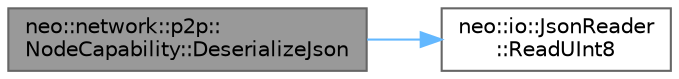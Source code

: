 digraph "neo::network::p2p::NodeCapability::DeserializeJson"
{
 // LATEX_PDF_SIZE
  bgcolor="transparent";
  edge [fontname=Helvetica,fontsize=10,labelfontname=Helvetica,labelfontsize=10];
  node [fontname=Helvetica,fontsize=10,shape=box,height=0.2,width=0.4];
  rankdir="LR";
  Node1 [id="Node000001",label="neo::network::p2p::\lNodeCapability::DeserializeJson",height=0.2,width=0.4,color="gray40", fillcolor="grey60", style="filled", fontcolor="black",tooltip="Deserializes the NodeCapability from a JSON reader."];
  Node1 -> Node2 [id="edge1_Node000001_Node000002",color="steelblue1",style="solid",tooltip=" "];
  Node2 [id="Node000002",label="neo::io::JsonReader\l::ReadUInt8",height=0.2,width=0.4,color="grey40", fillcolor="white", style="filled",URL="$classneo_1_1io_1_1_json_reader.html#a9d3b1ba50bf4022c8c8b5e11077c92c4",tooltip="Reads an 8-bit unsigned integer from the JSON."];
}
